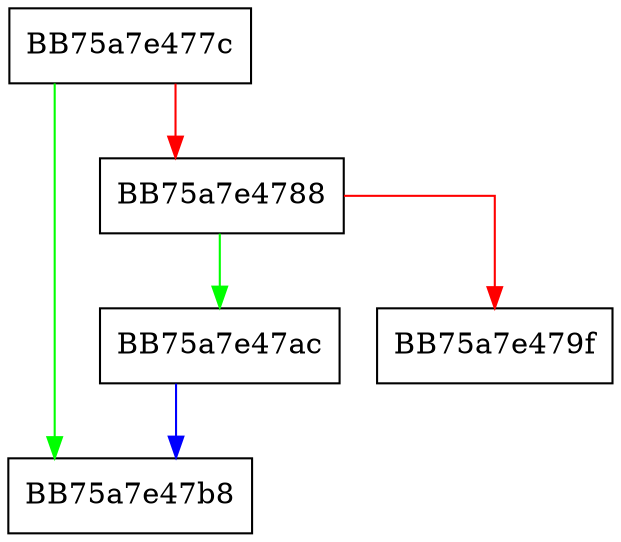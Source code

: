 digraph _Splice {
  node [shape="box"];
  graph [splines=ortho];
  BB75a7e477c -> BB75a7e47b8 [color="green"];
  BB75a7e477c -> BB75a7e4788 [color="red"];
  BB75a7e4788 -> BB75a7e47ac [color="green"];
  BB75a7e4788 -> BB75a7e479f [color="red"];
  BB75a7e47ac -> BB75a7e47b8 [color="blue"];
}